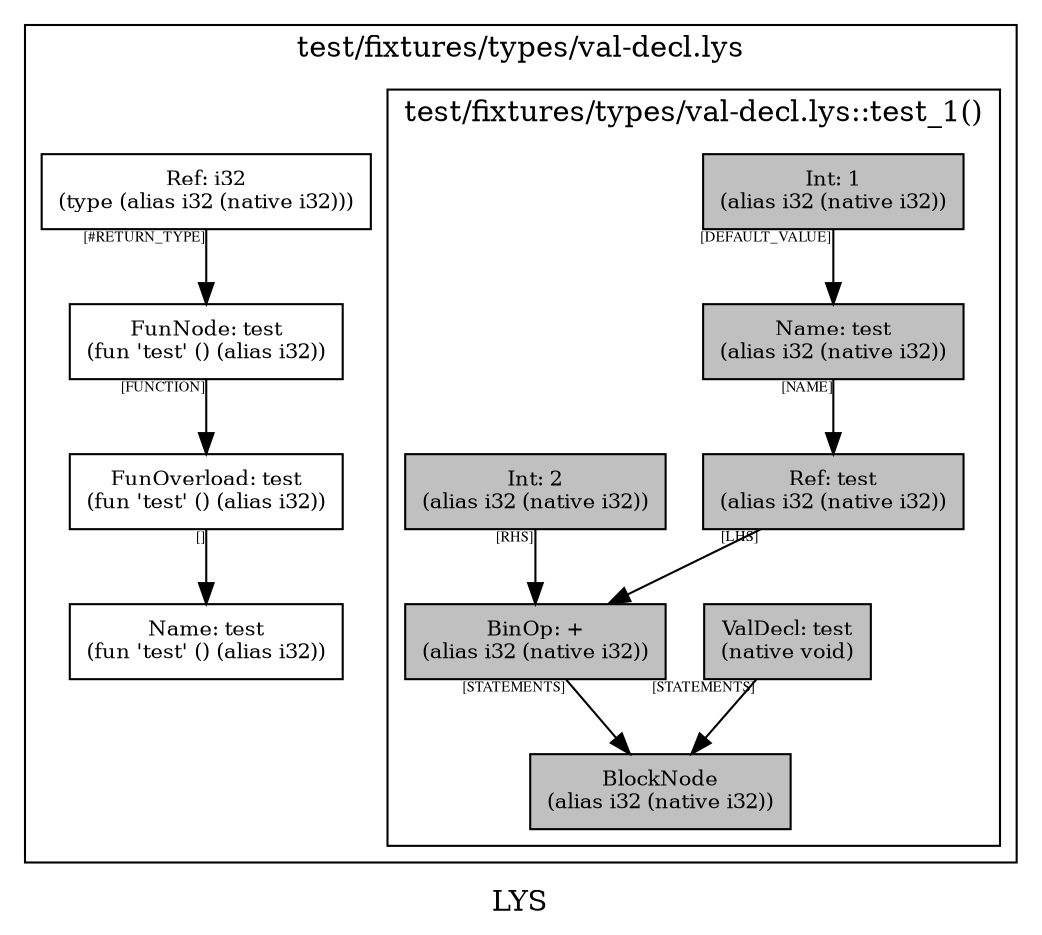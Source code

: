 digraph LYS {
  node [shape=box,fontsize=10];
  subgraph "cluster_test/fixtures/types/val-decl.lys" {
    1 [label="FunOverload: test\n(fun 'test' () (alias i32))", fillcolor=grey];
    2 [label="FunNode: test\n(fun 'test' () (alias i32))", fillcolor=grey];
    3 [label="Ref: i32\n(type (alias i32 (native i32)))", fillcolor=grey];
    4 [label="Name: test\n(fun 'test' () (alias i32))", fillcolor=grey];
    subgraph "cluster_test/fixtures/types/val-decl.lys_0" { rankdir=TB;
      node [style=filled, fillcolor=grey];
      5 [label="BlockNode\n(alias i32 (native i32))", fillcolor=grey];
      6 [label="ValDecl: test\n(native void)", fillcolor=grey];
      7 [label="Name: test\n(alias i32 (native i32))", fillcolor=grey];
      8 [label="Int: 1\n(alias i32 (native i32))", fillcolor=grey];
      9 [label="BinOp: +\n(alias i32 (native i32))", fillcolor=grey];
      10 [label="Ref: test\n(alias i32 (native i32))", fillcolor=grey];
      11 [label="Int: 2\n(alias i32 (native i32))", fillcolor=grey];
      label="test/fixtures/types/val-decl.lys::test_1()";
    }
    label="test/fixtures/types/val-decl.lys";
  }
  1 -> 4[taillabel="[]" fontsize=7 fontname="times" color="black" ];
  2 -> 1[taillabel="[FUNCTION]" fontsize=7 fontname="times" color="black" ];
  3 -> 2[taillabel="[#RETURN_TYPE]" fontsize=7 fontname="times" color="black" ];
  6 -> 5[taillabel="[STATEMENTS]" fontsize=7 fontname="times" color="black" ];
  7 -> 10[taillabel="[NAME]" fontsize=7 fontname="times" color="black" ];
  8 -> 7[taillabel="[DEFAULT_VALUE]" fontsize=7 fontname="times" color="black" ];
  9 -> 5[taillabel="[STATEMENTS]" fontsize=7 fontname="times" color="black" ];
  10 -> 9[taillabel="[LHS]" fontsize=7 fontname="times" color="black" ];
  11 -> 9[taillabel="[RHS]" fontsize=7 fontname="times" color="black" ];
  label="LYS";
}

